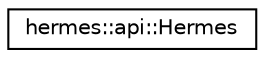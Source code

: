 digraph "Graphical Class Hierarchy"
{
 // LATEX_PDF_SIZE
  edge [fontname="Helvetica",fontsize="10",labelfontname="Helvetica",labelfontsize="10"];
  node [fontname="Helvetica",fontsize="10",shape=record];
  rankdir="LR";
  Node0 [label="hermes::api::Hermes",height=0.2,width=0.4,color="black", fillcolor="white", style="filled",URL="$classhermes_1_1api_1_1_hermes.html",tooltip=" "];
}

